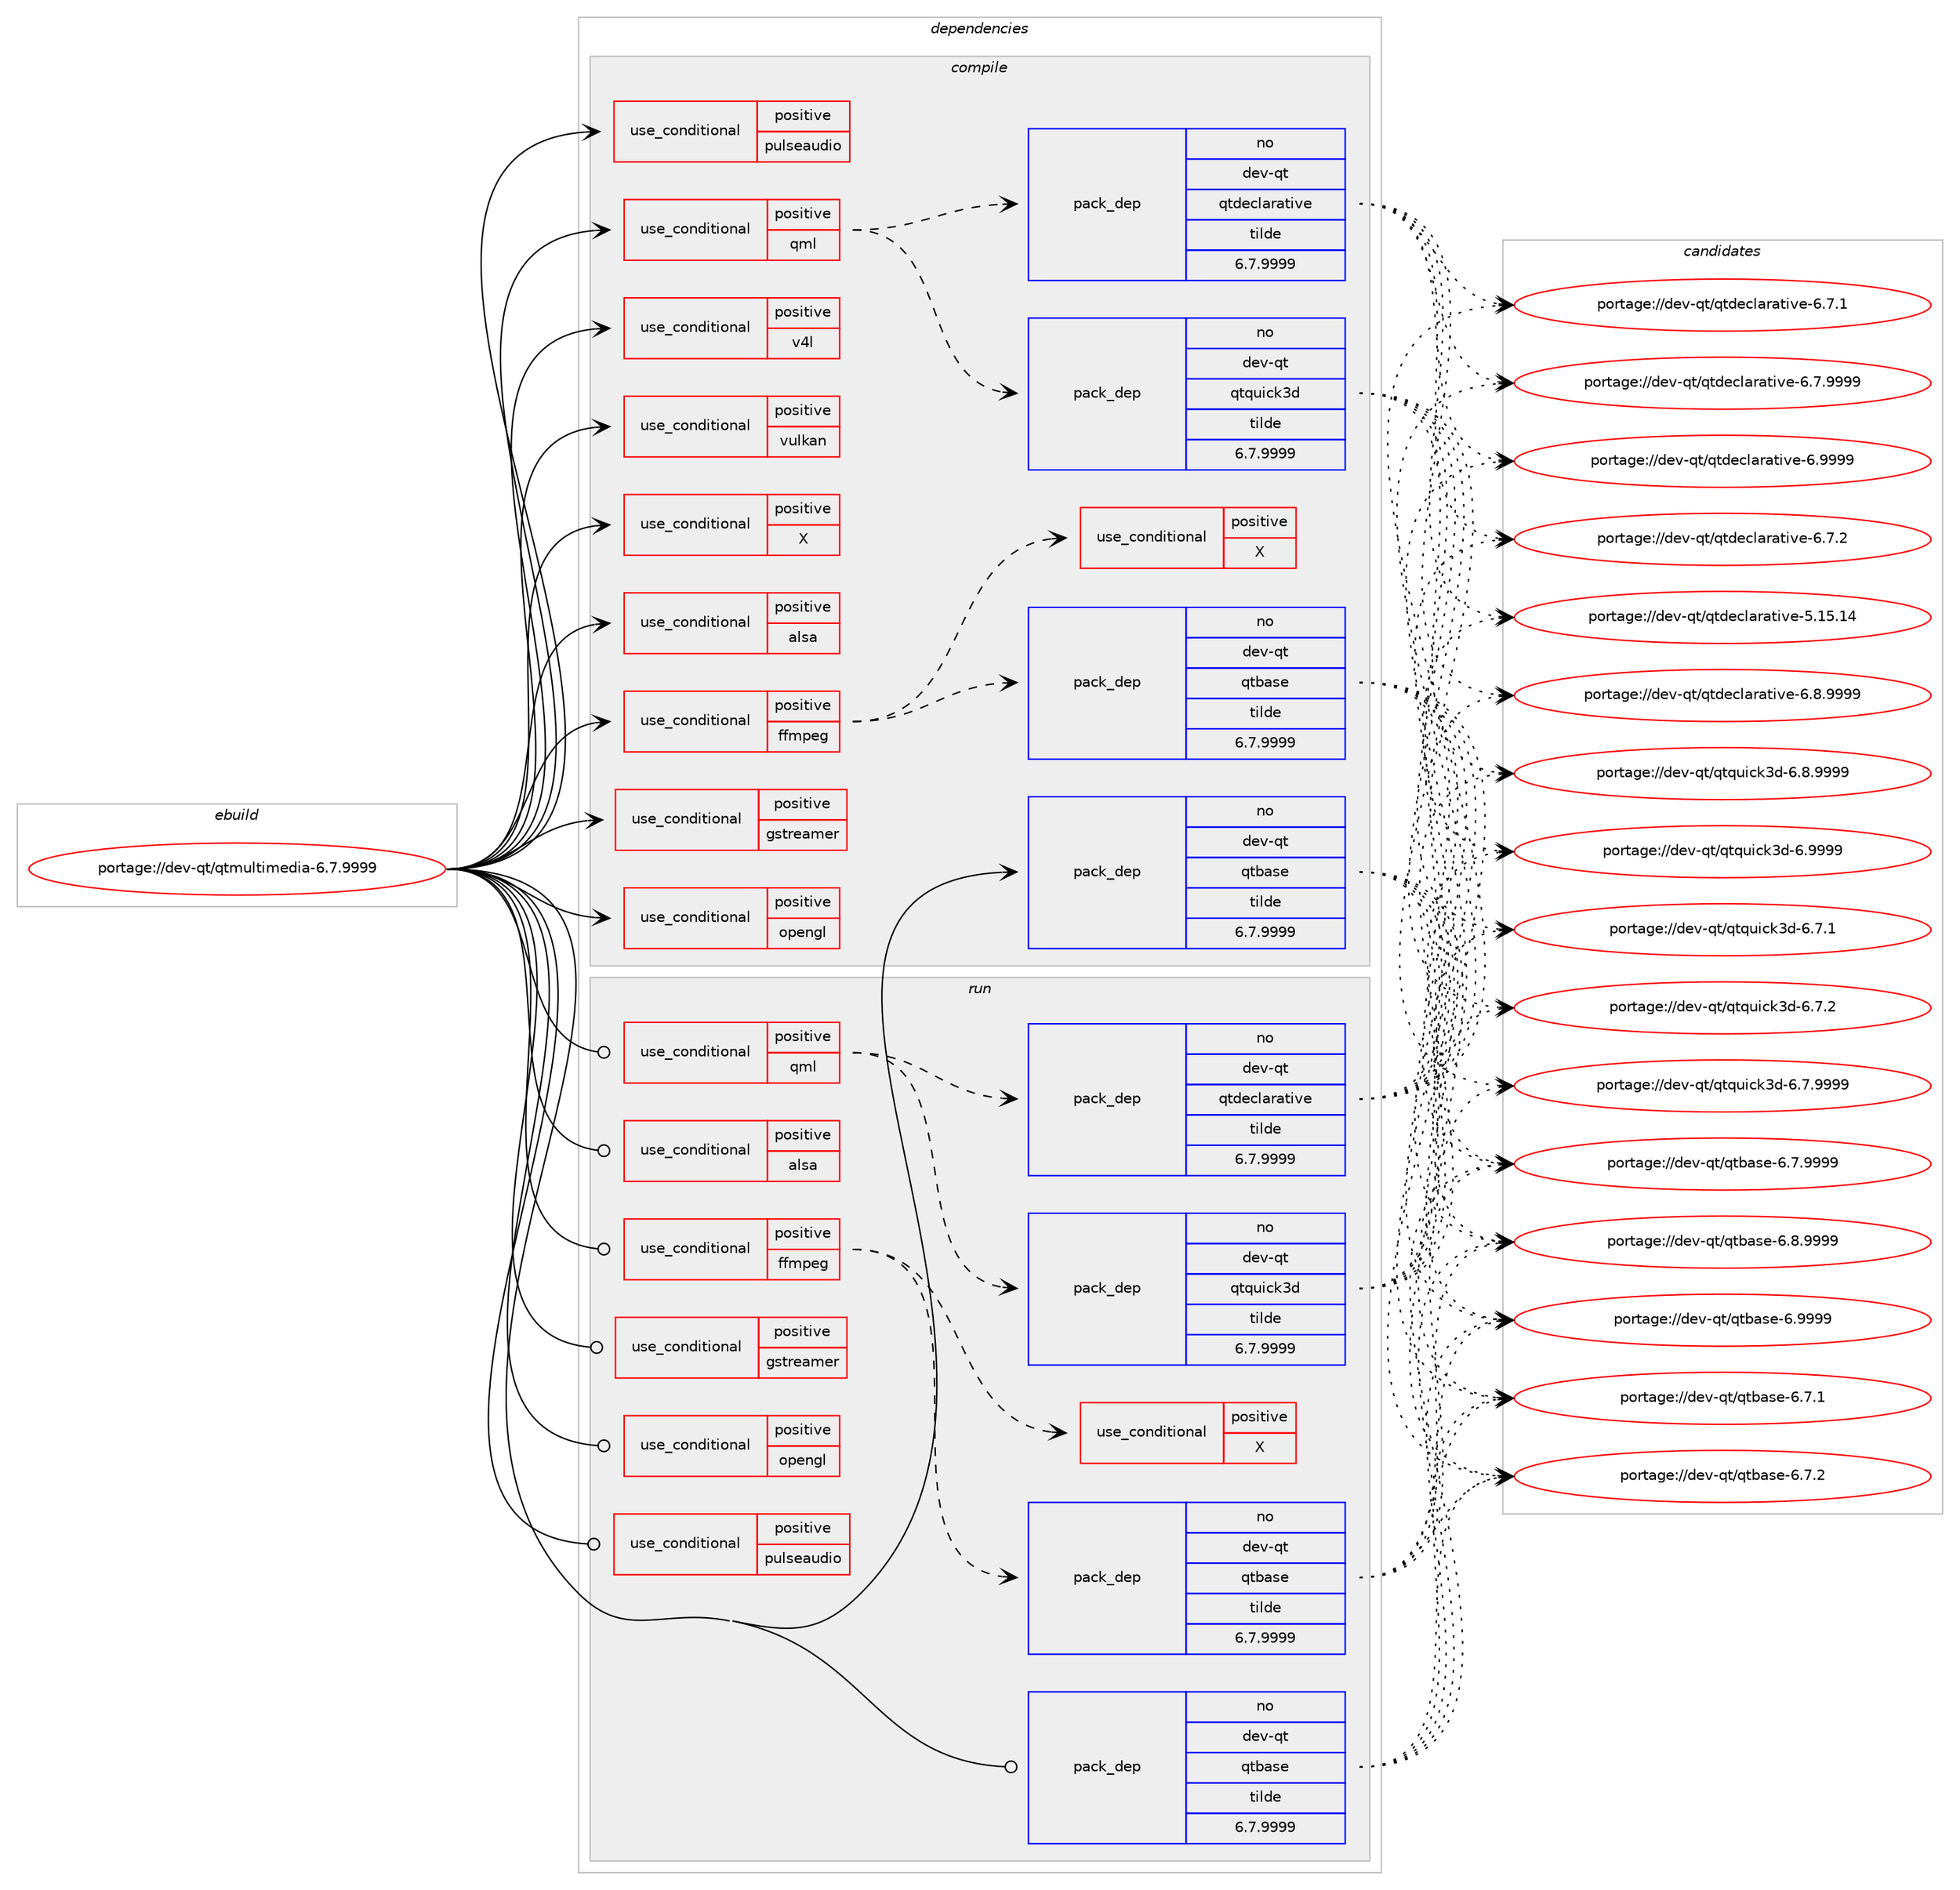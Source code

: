 digraph prolog {

# *************
# Graph options
# *************

newrank=true;
concentrate=true;
compound=true;
graph [rankdir=LR,fontname=Helvetica,fontsize=10,ranksep=1.5];#, ranksep=2.5, nodesep=0.2];
edge  [arrowhead=vee];
node  [fontname=Helvetica,fontsize=10];

# **********
# The ebuild
# **********

subgraph cluster_leftcol {
color=gray;
rank=same;
label=<<i>ebuild</i>>;
id [label="portage://dev-qt/qtmultimedia-6.7.9999", color=red, width=4, href="../dev-qt/qtmultimedia-6.7.9999.svg"];
}

# ****************
# The dependencies
# ****************

subgraph cluster_midcol {
color=gray;
label=<<i>dependencies</i>>;
subgraph cluster_compile {
fillcolor="#eeeeee";
style=filled;
label=<<i>compile</i>>;
subgraph cond40881 {
dependency85779 [label=<<TABLE BORDER="0" CELLBORDER="1" CELLSPACING="0" CELLPADDING="4"><TR><TD ROWSPAN="3" CELLPADDING="10">use_conditional</TD></TR><TR><TD>positive</TD></TR><TR><TD>X</TD></TR></TABLE>>, shape=none, color=red];
# *** BEGIN UNKNOWN DEPENDENCY TYPE (TODO) ***
# dependency85779 -> package_dependency(portage://dev-qt/qtmultimedia-6.7.9999,install,no,x11-base,xorg-proto,none,[,,],[],[])
# *** END UNKNOWN DEPENDENCY TYPE (TODO) ***

}
id:e -> dependency85779:w [weight=20,style="solid",arrowhead="vee"];
subgraph cond40882 {
dependency85780 [label=<<TABLE BORDER="0" CELLBORDER="1" CELLSPACING="0" CELLPADDING="4"><TR><TD ROWSPAN="3" CELLPADDING="10">use_conditional</TD></TR><TR><TD>positive</TD></TR><TR><TD>alsa</TD></TR></TABLE>>, shape=none, color=red];
# *** BEGIN UNKNOWN DEPENDENCY TYPE (TODO) ***
# dependency85780 -> package_dependency(portage://dev-qt/qtmultimedia-6.7.9999,install,no,media-libs,alsa-lib,none,[,,],[],[])
# *** END UNKNOWN DEPENDENCY TYPE (TODO) ***

}
id:e -> dependency85780:w [weight=20,style="solid",arrowhead="vee"];
subgraph cond40883 {
dependency85781 [label=<<TABLE BORDER="0" CELLBORDER="1" CELLSPACING="0" CELLPADDING="4"><TR><TD ROWSPAN="3" CELLPADDING="10">use_conditional</TD></TR><TR><TD>positive</TD></TR><TR><TD>ffmpeg</TD></TR></TABLE>>, shape=none, color=red];
subgraph pack43658 {
dependency85782 [label=<<TABLE BORDER="0" CELLBORDER="1" CELLSPACING="0" CELLPADDING="4" WIDTH="220"><TR><TD ROWSPAN="6" CELLPADDING="30">pack_dep</TD></TR><TR><TD WIDTH="110">no</TD></TR><TR><TD>dev-qt</TD></TR><TR><TD>qtbase</TD></TR><TR><TD>tilde</TD></TR><TR><TD>6.7.9999</TD></TR></TABLE>>, shape=none, color=blue];
}
dependency85781:e -> dependency85782:w [weight=20,style="dashed",arrowhead="vee"];
# *** BEGIN UNKNOWN DEPENDENCY TYPE (TODO) ***
# dependency85781 -> package_dependency(portage://dev-qt/qtmultimedia-6.7.9999,install,no,media-video,ffmpeg,none,[,,],any_same_slot,[use(optenable(vaapi),none)])
# *** END UNKNOWN DEPENDENCY TYPE (TODO) ***

subgraph cond40884 {
dependency85783 [label=<<TABLE BORDER="0" CELLBORDER="1" CELLSPACING="0" CELLPADDING="4"><TR><TD ROWSPAN="3" CELLPADDING="10">use_conditional</TD></TR><TR><TD>positive</TD></TR><TR><TD>X</TD></TR></TABLE>>, shape=none, color=red];
# *** BEGIN UNKNOWN DEPENDENCY TYPE (TODO) ***
# dependency85783 -> package_dependency(portage://dev-qt/qtmultimedia-6.7.9999,install,no,x11-libs,libX11,none,[,,],[],[])
# *** END UNKNOWN DEPENDENCY TYPE (TODO) ***

# *** BEGIN UNKNOWN DEPENDENCY TYPE (TODO) ***
# dependency85783 -> package_dependency(portage://dev-qt/qtmultimedia-6.7.9999,install,no,x11-libs,libXext,none,[,,],[],[])
# *** END UNKNOWN DEPENDENCY TYPE (TODO) ***

# *** BEGIN UNKNOWN DEPENDENCY TYPE (TODO) ***
# dependency85783 -> package_dependency(portage://dev-qt/qtmultimedia-6.7.9999,install,no,x11-libs,libXrandr,none,[,,],[],[])
# *** END UNKNOWN DEPENDENCY TYPE (TODO) ***

}
dependency85781:e -> dependency85783:w [weight=20,style="dashed",arrowhead="vee"];
}
id:e -> dependency85781:w [weight=20,style="solid",arrowhead="vee"];
subgraph cond40885 {
dependency85784 [label=<<TABLE BORDER="0" CELLBORDER="1" CELLSPACING="0" CELLPADDING="4"><TR><TD ROWSPAN="3" CELLPADDING="10">use_conditional</TD></TR><TR><TD>positive</TD></TR><TR><TD>gstreamer</TD></TR></TABLE>>, shape=none, color=red];
# *** BEGIN UNKNOWN DEPENDENCY TYPE (TODO) ***
# dependency85784 -> package_dependency(portage://dev-qt/qtmultimedia-6.7.9999,install,no,dev-libs,glib,none,[,,],[slot(2)],[])
# *** END UNKNOWN DEPENDENCY TYPE (TODO) ***

# *** BEGIN UNKNOWN DEPENDENCY TYPE (TODO) ***
# dependency85784 -> package_dependency(portage://dev-qt/qtmultimedia-6.7.9999,install,no,media-libs,gst-plugins-bad,none,[,,],[slot(1.0)],[])
# *** END UNKNOWN DEPENDENCY TYPE (TODO) ***

# *** BEGIN UNKNOWN DEPENDENCY TYPE (TODO) ***
# dependency85784 -> package_dependency(portage://dev-qt/qtmultimedia-6.7.9999,install,no,media-libs,gst-plugins-base,none,[,,],[slot(1.0)],[use(equal(X),none),use(optenable(opengl),none)])
# *** END UNKNOWN DEPENDENCY TYPE (TODO) ***

# *** BEGIN UNKNOWN DEPENDENCY TYPE (TODO) ***
# dependency85784 -> package_dependency(portage://dev-qt/qtmultimedia-6.7.9999,install,no,media-libs,gstreamer,none,[,,],[slot(1.0)],[])
# *** END UNKNOWN DEPENDENCY TYPE (TODO) ***

}
id:e -> dependency85784:w [weight=20,style="solid",arrowhead="vee"];
subgraph cond40886 {
dependency85785 [label=<<TABLE BORDER="0" CELLBORDER="1" CELLSPACING="0" CELLPADDING="4"><TR><TD ROWSPAN="3" CELLPADDING="10">use_conditional</TD></TR><TR><TD>positive</TD></TR><TR><TD>opengl</TD></TR></TABLE>>, shape=none, color=red];
# *** BEGIN UNKNOWN DEPENDENCY TYPE (TODO) ***
# dependency85785 -> package_dependency(portage://dev-qt/qtmultimedia-6.7.9999,install,no,media-libs,libglvnd,none,[,,],[],[])
# *** END UNKNOWN DEPENDENCY TYPE (TODO) ***

}
id:e -> dependency85785:w [weight=20,style="solid",arrowhead="vee"];
subgraph cond40887 {
dependency85786 [label=<<TABLE BORDER="0" CELLBORDER="1" CELLSPACING="0" CELLPADDING="4"><TR><TD ROWSPAN="3" CELLPADDING="10">use_conditional</TD></TR><TR><TD>positive</TD></TR><TR><TD>pulseaudio</TD></TR></TABLE>>, shape=none, color=red];
# *** BEGIN UNKNOWN DEPENDENCY TYPE (TODO) ***
# dependency85786 -> package_dependency(portage://dev-qt/qtmultimedia-6.7.9999,install,no,media-libs,libpulse,none,[,,],[],[])
# *** END UNKNOWN DEPENDENCY TYPE (TODO) ***

}
id:e -> dependency85786:w [weight=20,style="solid",arrowhead="vee"];
subgraph cond40888 {
dependency85787 [label=<<TABLE BORDER="0" CELLBORDER="1" CELLSPACING="0" CELLPADDING="4"><TR><TD ROWSPAN="3" CELLPADDING="10">use_conditional</TD></TR><TR><TD>positive</TD></TR><TR><TD>qml</TD></TR></TABLE>>, shape=none, color=red];
subgraph pack43659 {
dependency85788 [label=<<TABLE BORDER="0" CELLBORDER="1" CELLSPACING="0" CELLPADDING="4" WIDTH="220"><TR><TD ROWSPAN="6" CELLPADDING="30">pack_dep</TD></TR><TR><TD WIDTH="110">no</TD></TR><TR><TD>dev-qt</TD></TR><TR><TD>qtdeclarative</TD></TR><TR><TD>tilde</TD></TR><TR><TD>6.7.9999</TD></TR></TABLE>>, shape=none, color=blue];
}
dependency85787:e -> dependency85788:w [weight=20,style="dashed",arrowhead="vee"];
subgraph pack43660 {
dependency85789 [label=<<TABLE BORDER="0" CELLBORDER="1" CELLSPACING="0" CELLPADDING="4" WIDTH="220"><TR><TD ROWSPAN="6" CELLPADDING="30">pack_dep</TD></TR><TR><TD WIDTH="110">no</TD></TR><TR><TD>dev-qt</TD></TR><TR><TD>qtquick3d</TD></TR><TR><TD>tilde</TD></TR><TR><TD>6.7.9999</TD></TR></TABLE>>, shape=none, color=blue];
}
dependency85787:e -> dependency85789:w [weight=20,style="dashed",arrowhead="vee"];
}
id:e -> dependency85787:w [weight=20,style="solid",arrowhead="vee"];
subgraph cond40889 {
dependency85790 [label=<<TABLE BORDER="0" CELLBORDER="1" CELLSPACING="0" CELLPADDING="4"><TR><TD ROWSPAN="3" CELLPADDING="10">use_conditional</TD></TR><TR><TD>positive</TD></TR><TR><TD>v4l</TD></TR></TABLE>>, shape=none, color=red];
# *** BEGIN UNKNOWN DEPENDENCY TYPE (TODO) ***
# dependency85790 -> package_dependency(portage://dev-qt/qtmultimedia-6.7.9999,install,no,sys-kernel,linux-headers,none,[,,],[],[])
# *** END UNKNOWN DEPENDENCY TYPE (TODO) ***

}
id:e -> dependency85790:w [weight=20,style="solid",arrowhead="vee"];
subgraph cond40890 {
dependency85791 [label=<<TABLE BORDER="0" CELLBORDER="1" CELLSPACING="0" CELLPADDING="4"><TR><TD ROWSPAN="3" CELLPADDING="10">use_conditional</TD></TR><TR><TD>positive</TD></TR><TR><TD>vulkan</TD></TR></TABLE>>, shape=none, color=red];
# *** BEGIN UNKNOWN DEPENDENCY TYPE (TODO) ***
# dependency85791 -> package_dependency(portage://dev-qt/qtmultimedia-6.7.9999,install,no,dev-util,vulkan-headers,none,[,,],[],[])
# *** END UNKNOWN DEPENDENCY TYPE (TODO) ***

}
id:e -> dependency85791:w [weight=20,style="solid",arrowhead="vee"];
subgraph pack43661 {
dependency85792 [label=<<TABLE BORDER="0" CELLBORDER="1" CELLSPACING="0" CELLPADDING="4" WIDTH="220"><TR><TD ROWSPAN="6" CELLPADDING="30">pack_dep</TD></TR><TR><TD WIDTH="110">no</TD></TR><TR><TD>dev-qt</TD></TR><TR><TD>qtbase</TD></TR><TR><TD>tilde</TD></TR><TR><TD>6.7.9999</TD></TR></TABLE>>, shape=none, color=blue];
}
id:e -> dependency85792:w [weight=20,style="solid",arrowhead="vee"];
}
subgraph cluster_compileandrun {
fillcolor="#eeeeee";
style=filled;
label=<<i>compile and run</i>>;
}
subgraph cluster_run {
fillcolor="#eeeeee";
style=filled;
label=<<i>run</i>>;
subgraph cond40891 {
dependency85793 [label=<<TABLE BORDER="0" CELLBORDER="1" CELLSPACING="0" CELLPADDING="4"><TR><TD ROWSPAN="3" CELLPADDING="10">use_conditional</TD></TR><TR><TD>positive</TD></TR><TR><TD>alsa</TD></TR></TABLE>>, shape=none, color=red];
# *** BEGIN UNKNOWN DEPENDENCY TYPE (TODO) ***
# dependency85793 -> package_dependency(portage://dev-qt/qtmultimedia-6.7.9999,run,no,media-libs,alsa-lib,none,[,,],[],[])
# *** END UNKNOWN DEPENDENCY TYPE (TODO) ***

}
id:e -> dependency85793:w [weight=20,style="solid",arrowhead="odot"];
subgraph cond40892 {
dependency85794 [label=<<TABLE BORDER="0" CELLBORDER="1" CELLSPACING="0" CELLPADDING="4"><TR><TD ROWSPAN="3" CELLPADDING="10">use_conditional</TD></TR><TR><TD>positive</TD></TR><TR><TD>ffmpeg</TD></TR></TABLE>>, shape=none, color=red];
subgraph pack43662 {
dependency85795 [label=<<TABLE BORDER="0" CELLBORDER="1" CELLSPACING="0" CELLPADDING="4" WIDTH="220"><TR><TD ROWSPAN="6" CELLPADDING="30">pack_dep</TD></TR><TR><TD WIDTH="110">no</TD></TR><TR><TD>dev-qt</TD></TR><TR><TD>qtbase</TD></TR><TR><TD>tilde</TD></TR><TR><TD>6.7.9999</TD></TR></TABLE>>, shape=none, color=blue];
}
dependency85794:e -> dependency85795:w [weight=20,style="dashed",arrowhead="vee"];
# *** BEGIN UNKNOWN DEPENDENCY TYPE (TODO) ***
# dependency85794 -> package_dependency(portage://dev-qt/qtmultimedia-6.7.9999,run,no,media-video,ffmpeg,none,[,,],any_same_slot,[use(optenable(vaapi),none)])
# *** END UNKNOWN DEPENDENCY TYPE (TODO) ***

subgraph cond40893 {
dependency85796 [label=<<TABLE BORDER="0" CELLBORDER="1" CELLSPACING="0" CELLPADDING="4"><TR><TD ROWSPAN="3" CELLPADDING="10">use_conditional</TD></TR><TR><TD>positive</TD></TR><TR><TD>X</TD></TR></TABLE>>, shape=none, color=red];
# *** BEGIN UNKNOWN DEPENDENCY TYPE (TODO) ***
# dependency85796 -> package_dependency(portage://dev-qt/qtmultimedia-6.7.9999,run,no,x11-libs,libX11,none,[,,],[],[])
# *** END UNKNOWN DEPENDENCY TYPE (TODO) ***

# *** BEGIN UNKNOWN DEPENDENCY TYPE (TODO) ***
# dependency85796 -> package_dependency(portage://dev-qt/qtmultimedia-6.7.9999,run,no,x11-libs,libXext,none,[,,],[],[])
# *** END UNKNOWN DEPENDENCY TYPE (TODO) ***

# *** BEGIN UNKNOWN DEPENDENCY TYPE (TODO) ***
# dependency85796 -> package_dependency(portage://dev-qt/qtmultimedia-6.7.9999,run,no,x11-libs,libXrandr,none,[,,],[],[])
# *** END UNKNOWN DEPENDENCY TYPE (TODO) ***

}
dependency85794:e -> dependency85796:w [weight=20,style="dashed",arrowhead="vee"];
}
id:e -> dependency85794:w [weight=20,style="solid",arrowhead="odot"];
subgraph cond40894 {
dependency85797 [label=<<TABLE BORDER="0" CELLBORDER="1" CELLSPACING="0" CELLPADDING="4"><TR><TD ROWSPAN="3" CELLPADDING="10">use_conditional</TD></TR><TR><TD>positive</TD></TR><TR><TD>gstreamer</TD></TR></TABLE>>, shape=none, color=red];
# *** BEGIN UNKNOWN DEPENDENCY TYPE (TODO) ***
# dependency85797 -> package_dependency(portage://dev-qt/qtmultimedia-6.7.9999,run,no,dev-libs,glib,none,[,,],[slot(2)],[])
# *** END UNKNOWN DEPENDENCY TYPE (TODO) ***

# *** BEGIN UNKNOWN DEPENDENCY TYPE (TODO) ***
# dependency85797 -> package_dependency(portage://dev-qt/qtmultimedia-6.7.9999,run,no,media-libs,gst-plugins-bad,none,[,,],[slot(1.0)],[])
# *** END UNKNOWN DEPENDENCY TYPE (TODO) ***

# *** BEGIN UNKNOWN DEPENDENCY TYPE (TODO) ***
# dependency85797 -> package_dependency(portage://dev-qt/qtmultimedia-6.7.9999,run,no,media-libs,gst-plugins-base,none,[,,],[slot(1.0)],[use(equal(X),none),use(optenable(opengl),none)])
# *** END UNKNOWN DEPENDENCY TYPE (TODO) ***

# *** BEGIN UNKNOWN DEPENDENCY TYPE (TODO) ***
# dependency85797 -> package_dependency(portage://dev-qt/qtmultimedia-6.7.9999,run,no,media-libs,gstreamer,none,[,,],[slot(1.0)],[])
# *** END UNKNOWN DEPENDENCY TYPE (TODO) ***

}
id:e -> dependency85797:w [weight=20,style="solid",arrowhead="odot"];
subgraph cond40895 {
dependency85798 [label=<<TABLE BORDER="0" CELLBORDER="1" CELLSPACING="0" CELLPADDING="4"><TR><TD ROWSPAN="3" CELLPADDING="10">use_conditional</TD></TR><TR><TD>positive</TD></TR><TR><TD>opengl</TD></TR></TABLE>>, shape=none, color=red];
# *** BEGIN UNKNOWN DEPENDENCY TYPE (TODO) ***
# dependency85798 -> package_dependency(portage://dev-qt/qtmultimedia-6.7.9999,run,no,media-libs,libglvnd,none,[,,],[],[])
# *** END UNKNOWN DEPENDENCY TYPE (TODO) ***

}
id:e -> dependency85798:w [weight=20,style="solid",arrowhead="odot"];
subgraph cond40896 {
dependency85799 [label=<<TABLE BORDER="0" CELLBORDER="1" CELLSPACING="0" CELLPADDING="4"><TR><TD ROWSPAN="3" CELLPADDING="10">use_conditional</TD></TR><TR><TD>positive</TD></TR><TR><TD>pulseaudio</TD></TR></TABLE>>, shape=none, color=red];
# *** BEGIN UNKNOWN DEPENDENCY TYPE (TODO) ***
# dependency85799 -> package_dependency(portage://dev-qt/qtmultimedia-6.7.9999,run,no,media-libs,libpulse,none,[,,],[],[])
# *** END UNKNOWN DEPENDENCY TYPE (TODO) ***

}
id:e -> dependency85799:w [weight=20,style="solid",arrowhead="odot"];
subgraph cond40897 {
dependency85800 [label=<<TABLE BORDER="0" CELLBORDER="1" CELLSPACING="0" CELLPADDING="4"><TR><TD ROWSPAN="3" CELLPADDING="10">use_conditional</TD></TR><TR><TD>positive</TD></TR><TR><TD>qml</TD></TR></TABLE>>, shape=none, color=red];
subgraph pack43663 {
dependency85801 [label=<<TABLE BORDER="0" CELLBORDER="1" CELLSPACING="0" CELLPADDING="4" WIDTH="220"><TR><TD ROWSPAN="6" CELLPADDING="30">pack_dep</TD></TR><TR><TD WIDTH="110">no</TD></TR><TR><TD>dev-qt</TD></TR><TR><TD>qtdeclarative</TD></TR><TR><TD>tilde</TD></TR><TR><TD>6.7.9999</TD></TR></TABLE>>, shape=none, color=blue];
}
dependency85800:e -> dependency85801:w [weight=20,style="dashed",arrowhead="vee"];
subgraph pack43664 {
dependency85802 [label=<<TABLE BORDER="0" CELLBORDER="1" CELLSPACING="0" CELLPADDING="4" WIDTH="220"><TR><TD ROWSPAN="6" CELLPADDING="30">pack_dep</TD></TR><TR><TD WIDTH="110">no</TD></TR><TR><TD>dev-qt</TD></TR><TR><TD>qtquick3d</TD></TR><TR><TD>tilde</TD></TR><TR><TD>6.7.9999</TD></TR></TABLE>>, shape=none, color=blue];
}
dependency85800:e -> dependency85802:w [weight=20,style="dashed",arrowhead="vee"];
}
id:e -> dependency85800:w [weight=20,style="solid",arrowhead="odot"];
subgraph pack43665 {
dependency85803 [label=<<TABLE BORDER="0" CELLBORDER="1" CELLSPACING="0" CELLPADDING="4" WIDTH="220"><TR><TD ROWSPAN="6" CELLPADDING="30">pack_dep</TD></TR><TR><TD WIDTH="110">no</TD></TR><TR><TD>dev-qt</TD></TR><TR><TD>qtbase</TD></TR><TR><TD>tilde</TD></TR><TR><TD>6.7.9999</TD></TR></TABLE>>, shape=none, color=blue];
}
id:e -> dependency85803:w [weight=20,style="solid",arrowhead="odot"];
}
}

# **************
# The candidates
# **************

subgraph cluster_choices {
rank=same;
color=gray;
label=<<i>candidates</i>>;

subgraph choice43658 {
color=black;
nodesep=1;
choice10010111845113116471131169897115101455446554649 [label="portage://dev-qt/qtbase-6.7.1", color=red, width=4,href="../dev-qt/qtbase-6.7.1.svg"];
choice10010111845113116471131169897115101455446554650 [label="portage://dev-qt/qtbase-6.7.2", color=red, width=4,href="../dev-qt/qtbase-6.7.2.svg"];
choice10010111845113116471131169897115101455446554657575757 [label="portage://dev-qt/qtbase-6.7.9999", color=red, width=4,href="../dev-qt/qtbase-6.7.9999.svg"];
choice10010111845113116471131169897115101455446564657575757 [label="portage://dev-qt/qtbase-6.8.9999", color=red, width=4,href="../dev-qt/qtbase-6.8.9999.svg"];
choice1001011184511311647113116989711510145544657575757 [label="portage://dev-qt/qtbase-6.9999", color=red, width=4,href="../dev-qt/qtbase-6.9999.svg"];
dependency85782:e -> choice10010111845113116471131169897115101455446554649:w [style=dotted,weight="100"];
dependency85782:e -> choice10010111845113116471131169897115101455446554650:w [style=dotted,weight="100"];
dependency85782:e -> choice10010111845113116471131169897115101455446554657575757:w [style=dotted,weight="100"];
dependency85782:e -> choice10010111845113116471131169897115101455446564657575757:w [style=dotted,weight="100"];
dependency85782:e -> choice1001011184511311647113116989711510145544657575757:w [style=dotted,weight="100"];
}
subgraph choice43659 {
color=black;
nodesep=1;
choice10010111845113116471131161001019910897114971161051181014553464953464952 [label="portage://dev-qt/qtdeclarative-5.15.14", color=red, width=4,href="../dev-qt/qtdeclarative-5.15.14.svg"];
choice1001011184511311647113116100101991089711497116105118101455446554649 [label="portage://dev-qt/qtdeclarative-6.7.1", color=red, width=4,href="../dev-qt/qtdeclarative-6.7.1.svg"];
choice1001011184511311647113116100101991089711497116105118101455446554650 [label="portage://dev-qt/qtdeclarative-6.7.2", color=red, width=4,href="../dev-qt/qtdeclarative-6.7.2.svg"];
choice1001011184511311647113116100101991089711497116105118101455446554657575757 [label="portage://dev-qt/qtdeclarative-6.7.9999", color=red, width=4,href="../dev-qt/qtdeclarative-6.7.9999.svg"];
choice1001011184511311647113116100101991089711497116105118101455446564657575757 [label="portage://dev-qt/qtdeclarative-6.8.9999", color=red, width=4,href="../dev-qt/qtdeclarative-6.8.9999.svg"];
choice100101118451131164711311610010199108971149711610511810145544657575757 [label="portage://dev-qt/qtdeclarative-6.9999", color=red, width=4,href="../dev-qt/qtdeclarative-6.9999.svg"];
dependency85788:e -> choice10010111845113116471131161001019910897114971161051181014553464953464952:w [style=dotted,weight="100"];
dependency85788:e -> choice1001011184511311647113116100101991089711497116105118101455446554649:w [style=dotted,weight="100"];
dependency85788:e -> choice1001011184511311647113116100101991089711497116105118101455446554650:w [style=dotted,weight="100"];
dependency85788:e -> choice1001011184511311647113116100101991089711497116105118101455446554657575757:w [style=dotted,weight="100"];
dependency85788:e -> choice1001011184511311647113116100101991089711497116105118101455446564657575757:w [style=dotted,weight="100"];
dependency85788:e -> choice100101118451131164711311610010199108971149711610511810145544657575757:w [style=dotted,weight="100"];
}
subgraph choice43660 {
color=black;
nodesep=1;
choice10010111845113116471131161131171059910751100455446554649 [label="portage://dev-qt/qtquick3d-6.7.1", color=red, width=4,href="../dev-qt/qtquick3d-6.7.1.svg"];
choice10010111845113116471131161131171059910751100455446554650 [label="portage://dev-qt/qtquick3d-6.7.2", color=red, width=4,href="../dev-qt/qtquick3d-6.7.2.svg"];
choice10010111845113116471131161131171059910751100455446554657575757 [label="portage://dev-qt/qtquick3d-6.7.9999", color=red, width=4,href="../dev-qt/qtquick3d-6.7.9999.svg"];
choice10010111845113116471131161131171059910751100455446564657575757 [label="portage://dev-qt/qtquick3d-6.8.9999", color=red, width=4,href="../dev-qt/qtquick3d-6.8.9999.svg"];
choice1001011184511311647113116113117105991075110045544657575757 [label="portage://dev-qt/qtquick3d-6.9999", color=red, width=4,href="../dev-qt/qtquick3d-6.9999.svg"];
dependency85789:e -> choice10010111845113116471131161131171059910751100455446554649:w [style=dotted,weight="100"];
dependency85789:e -> choice10010111845113116471131161131171059910751100455446554650:w [style=dotted,weight="100"];
dependency85789:e -> choice10010111845113116471131161131171059910751100455446554657575757:w [style=dotted,weight="100"];
dependency85789:e -> choice10010111845113116471131161131171059910751100455446564657575757:w [style=dotted,weight="100"];
dependency85789:e -> choice1001011184511311647113116113117105991075110045544657575757:w [style=dotted,weight="100"];
}
subgraph choice43661 {
color=black;
nodesep=1;
choice10010111845113116471131169897115101455446554649 [label="portage://dev-qt/qtbase-6.7.1", color=red, width=4,href="../dev-qt/qtbase-6.7.1.svg"];
choice10010111845113116471131169897115101455446554650 [label="portage://dev-qt/qtbase-6.7.2", color=red, width=4,href="../dev-qt/qtbase-6.7.2.svg"];
choice10010111845113116471131169897115101455446554657575757 [label="portage://dev-qt/qtbase-6.7.9999", color=red, width=4,href="../dev-qt/qtbase-6.7.9999.svg"];
choice10010111845113116471131169897115101455446564657575757 [label="portage://dev-qt/qtbase-6.8.9999", color=red, width=4,href="../dev-qt/qtbase-6.8.9999.svg"];
choice1001011184511311647113116989711510145544657575757 [label="portage://dev-qt/qtbase-6.9999", color=red, width=4,href="../dev-qt/qtbase-6.9999.svg"];
dependency85792:e -> choice10010111845113116471131169897115101455446554649:w [style=dotted,weight="100"];
dependency85792:e -> choice10010111845113116471131169897115101455446554650:w [style=dotted,weight="100"];
dependency85792:e -> choice10010111845113116471131169897115101455446554657575757:w [style=dotted,weight="100"];
dependency85792:e -> choice10010111845113116471131169897115101455446564657575757:w [style=dotted,weight="100"];
dependency85792:e -> choice1001011184511311647113116989711510145544657575757:w [style=dotted,weight="100"];
}
subgraph choice43662 {
color=black;
nodesep=1;
choice10010111845113116471131169897115101455446554649 [label="portage://dev-qt/qtbase-6.7.1", color=red, width=4,href="../dev-qt/qtbase-6.7.1.svg"];
choice10010111845113116471131169897115101455446554650 [label="portage://dev-qt/qtbase-6.7.2", color=red, width=4,href="../dev-qt/qtbase-6.7.2.svg"];
choice10010111845113116471131169897115101455446554657575757 [label="portage://dev-qt/qtbase-6.7.9999", color=red, width=4,href="../dev-qt/qtbase-6.7.9999.svg"];
choice10010111845113116471131169897115101455446564657575757 [label="portage://dev-qt/qtbase-6.8.9999", color=red, width=4,href="../dev-qt/qtbase-6.8.9999.svg"];
choice1001011184511311647113116989711510145544657575757 [label="portage://dev-qt/qtbase-6.9999", color=red, width=4,href="../dev-qt/qtbase-6.9999.svg"];
dependency85795:e -> choice10010111845113116471131169897115101455446554649:w [style=dotted,weight="100"];
dependency85795:e -> choice10010111845113116471131169897115101455446554650:w [style=dotted,weight="100"];
dependency85795:e -> choice10010111845113116471131169897115101455446554657575757:w [style=dotted,weight="100"];
dependency85795:e -> choice10010111845113116471131169897115101455446564657575757:w [style=dotted,weight="100"];
dependency85795:e -> choice1001011184511311647113116989711510145544657575757:w [style=dotted,weight="100"];
}
subgraph choice43663 {
color=black;
nodesep=1;
choice10010111845113116471131161001019910897114971161051181014553464953464952 [label="portage://dev-qt/qtdeclarative-5.15.14", color=red, width=4,href="../dev-qt/qtdeclarative-5.15.14.svg"];
choice1001011184511311647113116100101991089711497116105118101455446554649 [label="portage://dev-qt/qtdeclarative-6.7.1", color=red, width=4,href="../dev-qt/qtdeclarative-6.7.1.svg"];
choice1001011184511311647113116100101991089711497116105118101455446554650 [label="portage://dev-qt/qtdeclarative-6.7.2", color=red, width=4,href="../dev-qt/qtdeclarative-6.7.2.svg"];
choice1001011184511311647113116100101991089711497116105118101455446554657575757 [label="portage://dev-qt/qtdeclarative-6.7.9999", color=red, width=4,href="../dev-qt/qtdeclarative-6.7.9999.svg"];
choice1001011184511311647113116100101991089711497116105118101455446564657575757 [label="portage://dev-qt/qtdeclarative-6.8.9999", color=red, width=4,href="../dev-qt/qtdeclarative-6.8.9999.svg"];
choice100101118451131164711311610010199108971149711610511810145544657575757 [label="portage://dev-qt/qtdeclarative-6.9999", color=red, width=4,href="../dev-qt/qtdeclarative-6.9999.svg"];
dependency85801:e -> choice10010111845113116471131161001019910897114971161051181014553464953464952:w [style=dotted,weight="100"];
dependency85801:e -> choice1001011184511311647113116100101991089711497116105118101455446554649:w [style=dotted,weight="100"];
dependency85801:e -> choice1001011184511311647113116100101991089711497116105118101455446554650:w [style=dotted,weight="100"];
dependency85801:e -> choice1001011184511311647113116100101991089711497116105118101455446554657575757:w [style=dotted,weight="100"];
dependency85801:e -> choice1001011184511311647113116100101991089711497116105118101455446564657575757:w [style=dotted,weight="100"];
dependency85801:e -> choice100101118451131164711311610010199108971149711610511810145544657575757:w [style=dotted,weight="100"];
}
subgraph choice43664 {
color=black;
nodesep=1;
choice10010111845113116471131161131171059910751100455446554649 [label="portage://dev-qt/qtquick3d-6.7.1", color=red, width=4,href="../dev-qt/qtquick3d-6.7.1.svg"];
choice10010111845113116471131161131171059910751100455446554650 [label="portage://dev-qt/qtquick3d-6.7.2", color=red, width=4,href="../dev-qt/qtquick3d-6.7.2.svg"];
choice10010111845113116471131161131171059910751100455446554657575757 [label="portage://dev-qt/qtquick3d-6.7.9999", color=red, width=4,href="../dev-qt/qtquick3d-6.7.9999.svg"];
choice10010111845113116471131161131171059910751100455446564657575757 [label="portage://dev-qt/qtquick3d-6.8.9999", color=red, width=4,href="../dev-qt/qtquick3d-6.8.9999.svg"];
choice1001011184511311647113116113117105991075110045544657575757 [label="portage://dev-qt/qtquick3d-6.9999", color=red, width=4,href="../dev-qt/qtquick3d-6.9999.svg"];
dependency85802:e -> choice10010111845113116471131161131171059910751100455446554649:w [style=dotted,weight="100"];
dependency85802:e -> choice10010111845113116471131161131171059910751100455446554650:w [style=dotted,weight="100"];
dependency85802:e -> choice10010111845113116471131161131171059910751100455446554657575757:w [style=dotted,weight="100"];
dependency85802:e -> choice10010111845113116471131161131171059910751100455446564657575757:w [style=dotted,weight="100"];
dependency85802:e -> choice1001011184511311647113116113117105991075110045544657575757:w [style=dotted,weight="100"];
}
subgraph choice43665 {
color=black;
nodesep=1;
choice10010111845113116471131169897115101455446554649 [label="portage://dev-qt/qtbase-6.7.1", color=red, width=4,href="../dev-qt/qtbase-6.7.1.svg"];
choice10010111845113116471131169897115101455446554650 [label="portage://dev-qt/qtbase-6.7.2", color=red, width=4,href="../dev-qt/qtbase-6.7.2.svg"];
choice10010111845113116471131169897115101455446554657575757 [label="portage://dev-qt/qtbase-6.7.9999", color=red, width=4,href="../dev-qt/qtbase-6.7.9999.svg"];
choice10010111845113116471131169897115101455446564657575757 [label="portage://dev-qt/qtbase-6.8.9999", color=red, width=4,href="../dev-qt/qtbase-6.8.9999.svg"];
choice1001011184511311647113116989711510145544657575757 [label="portage://dev-qt/qtbase-6.9999", color=red, width=4,href="../dev-qt/qtbase-6.9999.svg"];
dependency85803:e -> choice10010111845113116471131169897115101455446554649:w [style=dotted,weight="100"];
dependency85803:e -> choice10010111845113116471131169897115101455446554650:w [style=dotted,weight="100"];
dependency85803:e -> choice10010111845113116471131169897115101455446554657575757:w [style=dotted,weight="100"];
dependency85803:e -> choice10010111845113116471131169897115101455446564657575757:w [style=dotted,weight="100"];
dependency85803:e -> choice1001011184511311647113116989711510145544657575757:w [style=dotted,weight="100"];
}
}

}
